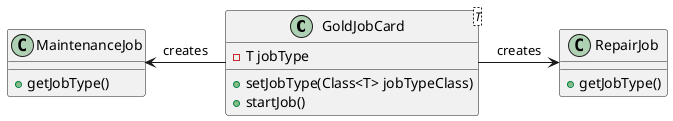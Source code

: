@startuml
'https://plantuml.com/class-diagram

class GoldJobCard<T> {
 -T jobType
 +setJobType(Class<T> jobTypeClass)
 +startJob()
}

class MaintenanceJob {
 +getJobType()
}
class RepairJob {
 +getJobType()
}
GoldJobCard -left-> MaintenanceJob:creates
GoldJobCard -right-> RepairJob:creates


@enduml